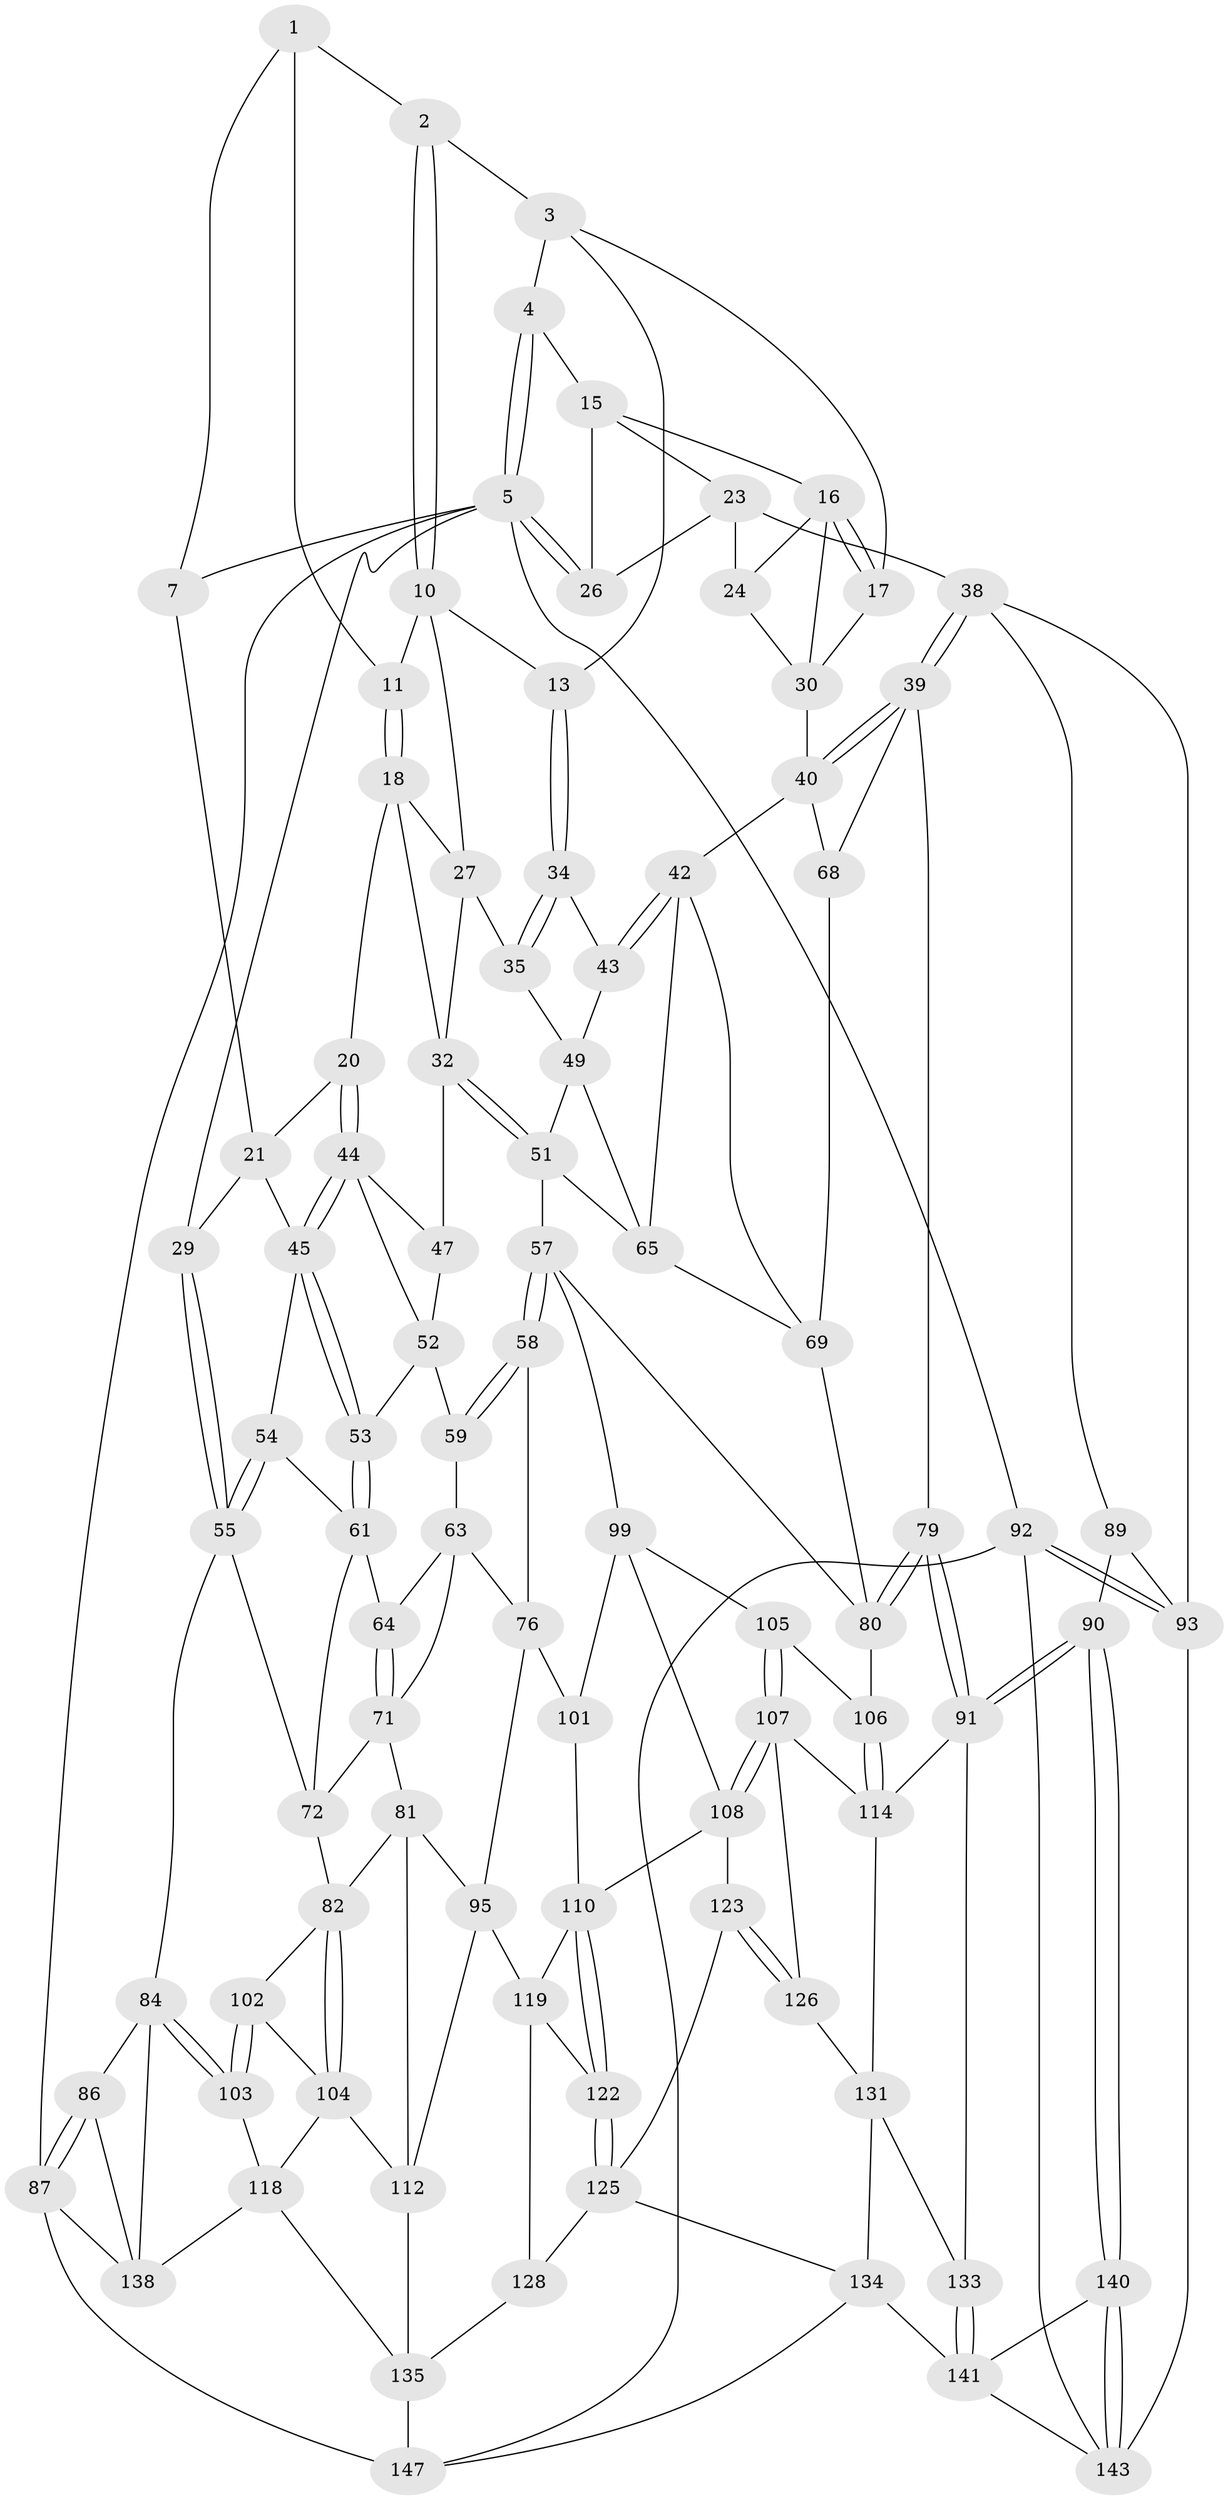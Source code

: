 // Generated by graph-tools (version 1.1) at 2025/24/03/03/25 07:24:34]
// undirected, 91 vertices, 202 edges
graph export_dot {
graph [start="1"]
  node [color=gray90,style=filled];
  1 [pos="+0.4375218465676339+0",super="+8"];
  2 [pos="+0.586483960101409+0"];
  3 [pos="+0.743223565224797+0",super="+12"];
  4 [pos="+0.7816809260015285+0"];
  5 [pos="+1+0",super="+6"];
  7 [pos="+0.25505817199134145+0",super="+9"];
  10 [pos="+0.5378713281157855+0.05888347995928238",super="+14"];
  11 [pos="+0.4421774746767088+0.003994768849794953"];
  13 [pos="+0.664464091307656+0.11743194292438927"];
  15 [pos="+0.8796691859284633+0.009875967285535664",super="+22"];
  16 [pos="+0.8394671446457507+0.06790560369861251",super="+25"];
  17 [pos="+0.7686895194938831+0.12674322955815243"];
  18 [pos="+0.43783291040008+0.08913267093660625",super="+19"];
  20 [pos="+0.3206588845291379+0.12659083693729256"];
  21 [pos="+0.3085004889772489+0.07465555875633194",super="+28"];
  23 [pos="+0.9290775424101344+0.11593454525377568",super="+36"];
  24 [pos="+0.9257177036455081+0.11844958432955345"];
  26 [pos="+1+0"];
  27 [pos="+0.4717029544067124+0.12212492786601922",super="+31"];
  29 [pos="+0+0"];
  30 [pos="+0.7974644575547544+0.14092483330337688",super="+37"];
  32 [pos="+0.45256092794490016+0.22445415519602332",super="+33"];
  34 [pos="+0.6624899507141411+0.12294210079847652"];
  35 [pos="+0.579103259347157+0.1872609347012867"];
  38 [pos="+1+0.27001378539675774",super="+88"];
  39 [pos="+1+0.30093379172292894",super="+70"];
  40 [pos="+0.975057430302695+0.29528434193810216",super="+41"];
  42 [pos="+0.8143949796897423+0.2902460406574528",super="+66"];
  43 [pos="+0.6688817880775075+0.1359325916621413"];
  44 [pos="+0.302267931588916+0.16020446262578938",super="+48"];
  45 [pos="+0.2574457136999496+0.20538130441069152",super="+46"];
  47 [pos="+0.4375717102964057+0.2323907444369371"];
  49 [pos="+0.6913735489842476+0.3111783147066779",super="+50"];
  51 [pos="+0.5425047904293301+0.4059333727067615",super="+56"];
  52 [pos="+0.3257311927540288+0.25969704873078914",super="+60"];
  53 [pos="+0.2818601464940302+0.25400291755392845"];
  54 [pos="+0.1253801640105539+0.31133169659403787"];
  55 [pos="+0+0.3095209378147219",super="+78"];
  57 [pos="+0.5300724283854719+0.4418168428169549",super="+98"];
  58 [pos="+0.49137258648930143+0.44266143016671233"];
  59 [pos="+0.3992660810692817+0.3251520232002617"];
  61 [pos="+0.28014495667783285+0.27931329372685465",super="+62"];
  63 [pos="+0.3086764946393274+0.3536884832426663",super="+74"];
  64 [pos="+0.2922575590902797+0.341918647814299"];
  65 [pos="+0.700588474578505+0.3152208261150572",super="+67"];
  68 [pos="+0.894787528814639+0.3769056169465227"];
  69 [pos="+0.8022818049395455+0.368586852309441",super="+73"];
  71 [pos="+0.23034559179889327+0.3810293949140701",super="+75"];
  72 [pos="+0.15688560341463986+0.3728135283222362",super="+77"];
  76 [pos="+0.4187423091432478+0.47308729589369797",super="+94"];
  79 [pos="+0.8522830408519309+0.5529869527567889"];
  80 [pos="+0.7928531409150709+0.5086649959851182",super="+97"];
  81 [pos="+0.2266435198117246+0.5355152623306213",super="+96"];
  82 [pos="+0.1354263076449303+0.5042574402729746",super="+83"];
  84 [pos="+0+0.6537748116683995",super="+85"];
  86 [pos="+0+0.9005455377626624"];
  87 [pos="+0+0.9012139904924559",super="+146"];
  89 [pos="+1+0.6689730679216256"];
  90 [pos="+0.9490414472781913+0.6596339285739266"];
  91 [pos="+0.9161428075195658+0.6474079784153278",super="+117"];
  92 [pos="+1+1"];
  93 [pos="+1+1",super="+142"];
  95 [pos="+0.3407184281594591+0.6596059266179007",super="+121"];
  99 [pos="+0.5387405040084711+0.4968238356612863",super="+100"];
  101 [pos="+0.4747831058278388+0.621401565486845"];
  102 [pos="+0+0.597652016804128"];
  103 [pos="+0+0.6544433002922676"];
  104 [pos="+0.1190309317673893+0.6096475414824966",super="+113"];
  105 [pos="+0.5880348224437104+0.5639137238434535"];
  106 [pos="+0.6697236619829654+0.5969510474000467"];
  107 [pos="+0.6171795759209646+0.6733847472108776",super="+116"];
  108 [pos="+0.540168391729425+0.6060316270217523",super="+109"];
  110 [pos="+0.5205115277017365+0.6769993242693526",super="+111"];
  112 [pos="+0.14374064296801553+0.6991426041783295",super="+130"];
  114 [pos="+0.6408667228699058+0.6828556675325814",super="+115"];
  118 [pos="+0.08515574133801508+0.7185501983920439",super="+136"];
  119 [pos="+0.4285268850579748+0.708075909142421",super="+120"];
  122 [pos="+0.47119022339582634+0.7258566067204579"];
  123 [pos="+0.5484420442563508+0.6944511674676229",super="+124"];
  125 [pos="+0.4997584856123614+0.7560923012887988",super="+127"];
  126 [pos="+0.6129656665205419+0.6934461131851396",super="+129"];
  128 [pos="+0.3916184757288627+0.7773060261437383"];
  131 [pos="+0.6546622757309922+0.7702630705791956",super="+132"];
  133 [pos="+0.744358923809904+0.8216279129964517"];
  134 [pos="+0.5278805430760866+0.9398796148957016",super="+145"];
  135 [pos="+0.24232264216627894+0.8529540969879041",super="+137"];
  138 [pos="+0.09737823117888005+0.8395230238229074",super="+139"];
  140 [pos="+0.8682700885736792+0.8756383470496543"];
  141 [pos="+0.7440241432129813+0.8245412559186291",super="+144"];
  143 [pos="+0.8691029633677329+0.9328954664563843",super="+149"];
  147 [pos="+0.338446438798216+1",super="+148"];
  1 -- 2;
  1 -- 11;
  1 -- 7;
  2 -- 3;
  2 -- 10;
  2 -- 10;
  3 -- 4;
  3 -- 17;
  3 -- 13;
  4 -- 5;
  4 -- 5;
  4 -- 15;
  5 -- 26;
  5 -- 26;
  5 -- 92;
  5 -- 29;
  5 -- 7;
  5 -- 87;
  7 -- 21;
  10 -- 11;
  10 -- 27;
  10 -- 13;
  11 -- 18;
  11 -- 18;
  13 -- 34;
  13 -- 34;
  15 -- 16;
  15 -- 26;
  15 -- 23;
  16 -- 17;
  16 -- 17;
  16 -- 24;
  16 -- 30;
  17 -- 30;
  18 -- 27;
  18 -- 20;
  18 -- 32;
  20 -- 21;
  20 -- 44;
  20 -- 44;
  21 -- 29;
  21 -- 45;
  23 -- 24;
  23 -- 26;
  23 -- 38;
  24 -- 30;
  27 -- 32;
  27 -- 35;
  29 -- 55;
  29 -- 55;
  30 -- 40;
  32 -- 51;
  32 -- 51;
  32 -- 47;
  34 -- 35;
  34 -- 35;
  34 -- 43;
  35 -- 49;
  38 -- 39;
  38 -- 39;
  38 -- 89;
  38 -- 93;
  39 -- 40;
  39 -- 40;
  39 -- 68;
  39 -- 79;
  40 -- 68;
  40 -- 42;
  42 -- 43;
  42 -- 43;
  42 -- 65;
  42 -- 69;
  43 -- 49;
  44 -- 45;
  44 -- 45;
  44 -- 52;
  44 -- 47;
  45 -- 53;
  45 -- 53;
  45 -- 54;
  47 -- 52;
  49 -- 65;
  49 -- 51;
  51 -- 57;
  51 -- 65;
  52 -- 53;
  52 -- 59;
  53 -- 61;
  53 -- 61;
  54 -- 55;
  54 -- 55;
  54 -- 61;
  55 -- 84;
  55 -- 72;
  57 -- 58;
  57 -- 58;
  57 -- 99;
  57 -- 80;
  58 -- 59;
  58 -- 59;
  58 -- 76;
  59 -- 63;
  61 -- 64;
  61 -- 72;
  63 -- 64;
  63 -- 76;
  63 -- 71;
  64 -- 71;
  64 -- 71;
  65 -- 69;
  68 -- 69;
  69 -- 80;
  71 -- 72;
  71 -- 81;
  72 -- 82;
  76 -- 101;
  76 -- 95;
  79 -- 80;
  79 -- 80;
  79 -- 91;
  79 -- 91;
  80 -- 106;
  81 -- 82;
  81 -- 112;
  81 -- 95;
  82 -- 104;
  82 -- 104;
  82 -- 102;
  84 -- 103;
  84 -- 103;
  84 -- 86;
  84 -- 138;
  86 -- 87;
  86 -- 87;
  86 -- 138;
  87 -- 138;
  87 -- 147 [weight=2];
  89 -- 90;
  89 -- 93;
  90 -- 91;
  90 -- 91;
  90 -- 140;
  90 -- 140;
  91 -- 114;
  91 -- 133;
  92 -- 93;
  92 -- 93;
  92 -- 147;
  92 -- 143;
  93 -- 143;
  95 -- 119;
  95 -- 112;
  99 -- 105;
  99 -- 108;
  99 -- 101;
  101 -- 110;
  102 -- 103;
  102 -- 103;
  102 -- 104;
  103 -- 118;
  104 -- 112;
  104 -- 118;
  105 -- 106;
  105 -- 107;
  105 -- 107;
  106 -- 114;
  106 -- 114;
  107 -- 108;
  107 -- 108;
  107 -- 114;
  107 -- 126;
  108 -- 123;
  108 -- 110;
  110 -- 122;
  110 -- 122;
  110 -- 119;
  112 -- 135;
  114 -- 131;
  118 -- 138;
  118 -- 135;
  119 -- 122;
  119 -- 128;
  122 -- 125;
  122 -- 125;
  123 -- 126 [weight=2];
  123 -- 126;
  123 -- 125;
  125 -- 128;
  125 -- 134;
  126 -- 131;
  128 -- 135;
  131 -- 133;
  131 -- 134;
  133 -- 141;
  133 -- 141;
  134 -- 147;
  134 -- 141;
  135 -- 147;
  140 -- 141;
  140 -- 143;
  140 -- 143;
  141 -- 143;
}
